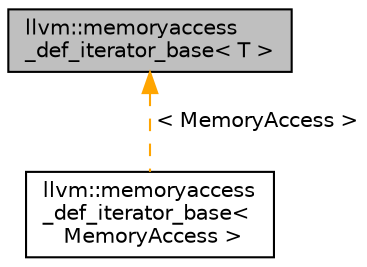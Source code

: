 digraph "llvm::memoryaccess_def_iterator_base&lt; T &gt;"
{
 // LATEX_PDF_SIZE
  bgcolor="transparent";
  edge [fontname="Helvetica",fontsize="10",labelfontname="Helvetica",labelfontsize="10"];
  node [fontname="Helvetica",fontsize="10",shape=record];
  Node1 [label="llvm::memoryaccess\l_def_iterator_base\< T \>",height=0.2,width=0.4,color="black", fillcolor="grey75", style="filled", fontcolor="black",tooltip="Iterator base class used to implement const and non-const iterators over the defining accesses of a M..."];
  Node1 -> Node2 [dir="back",color="orange",fontsize="10",style="dashed",label=" \< MemoryAccess \>" ,fontname="Helvetica"];
  Node2 [label="llvm::memoryaccess\l_def_iterator_base\<\l MemoryAccess \>",height=0.2,width=0.4,color="black",URL="$classllvm_1_1memoryaccess__def__iterator__base.html",tooltip=" "];
}
